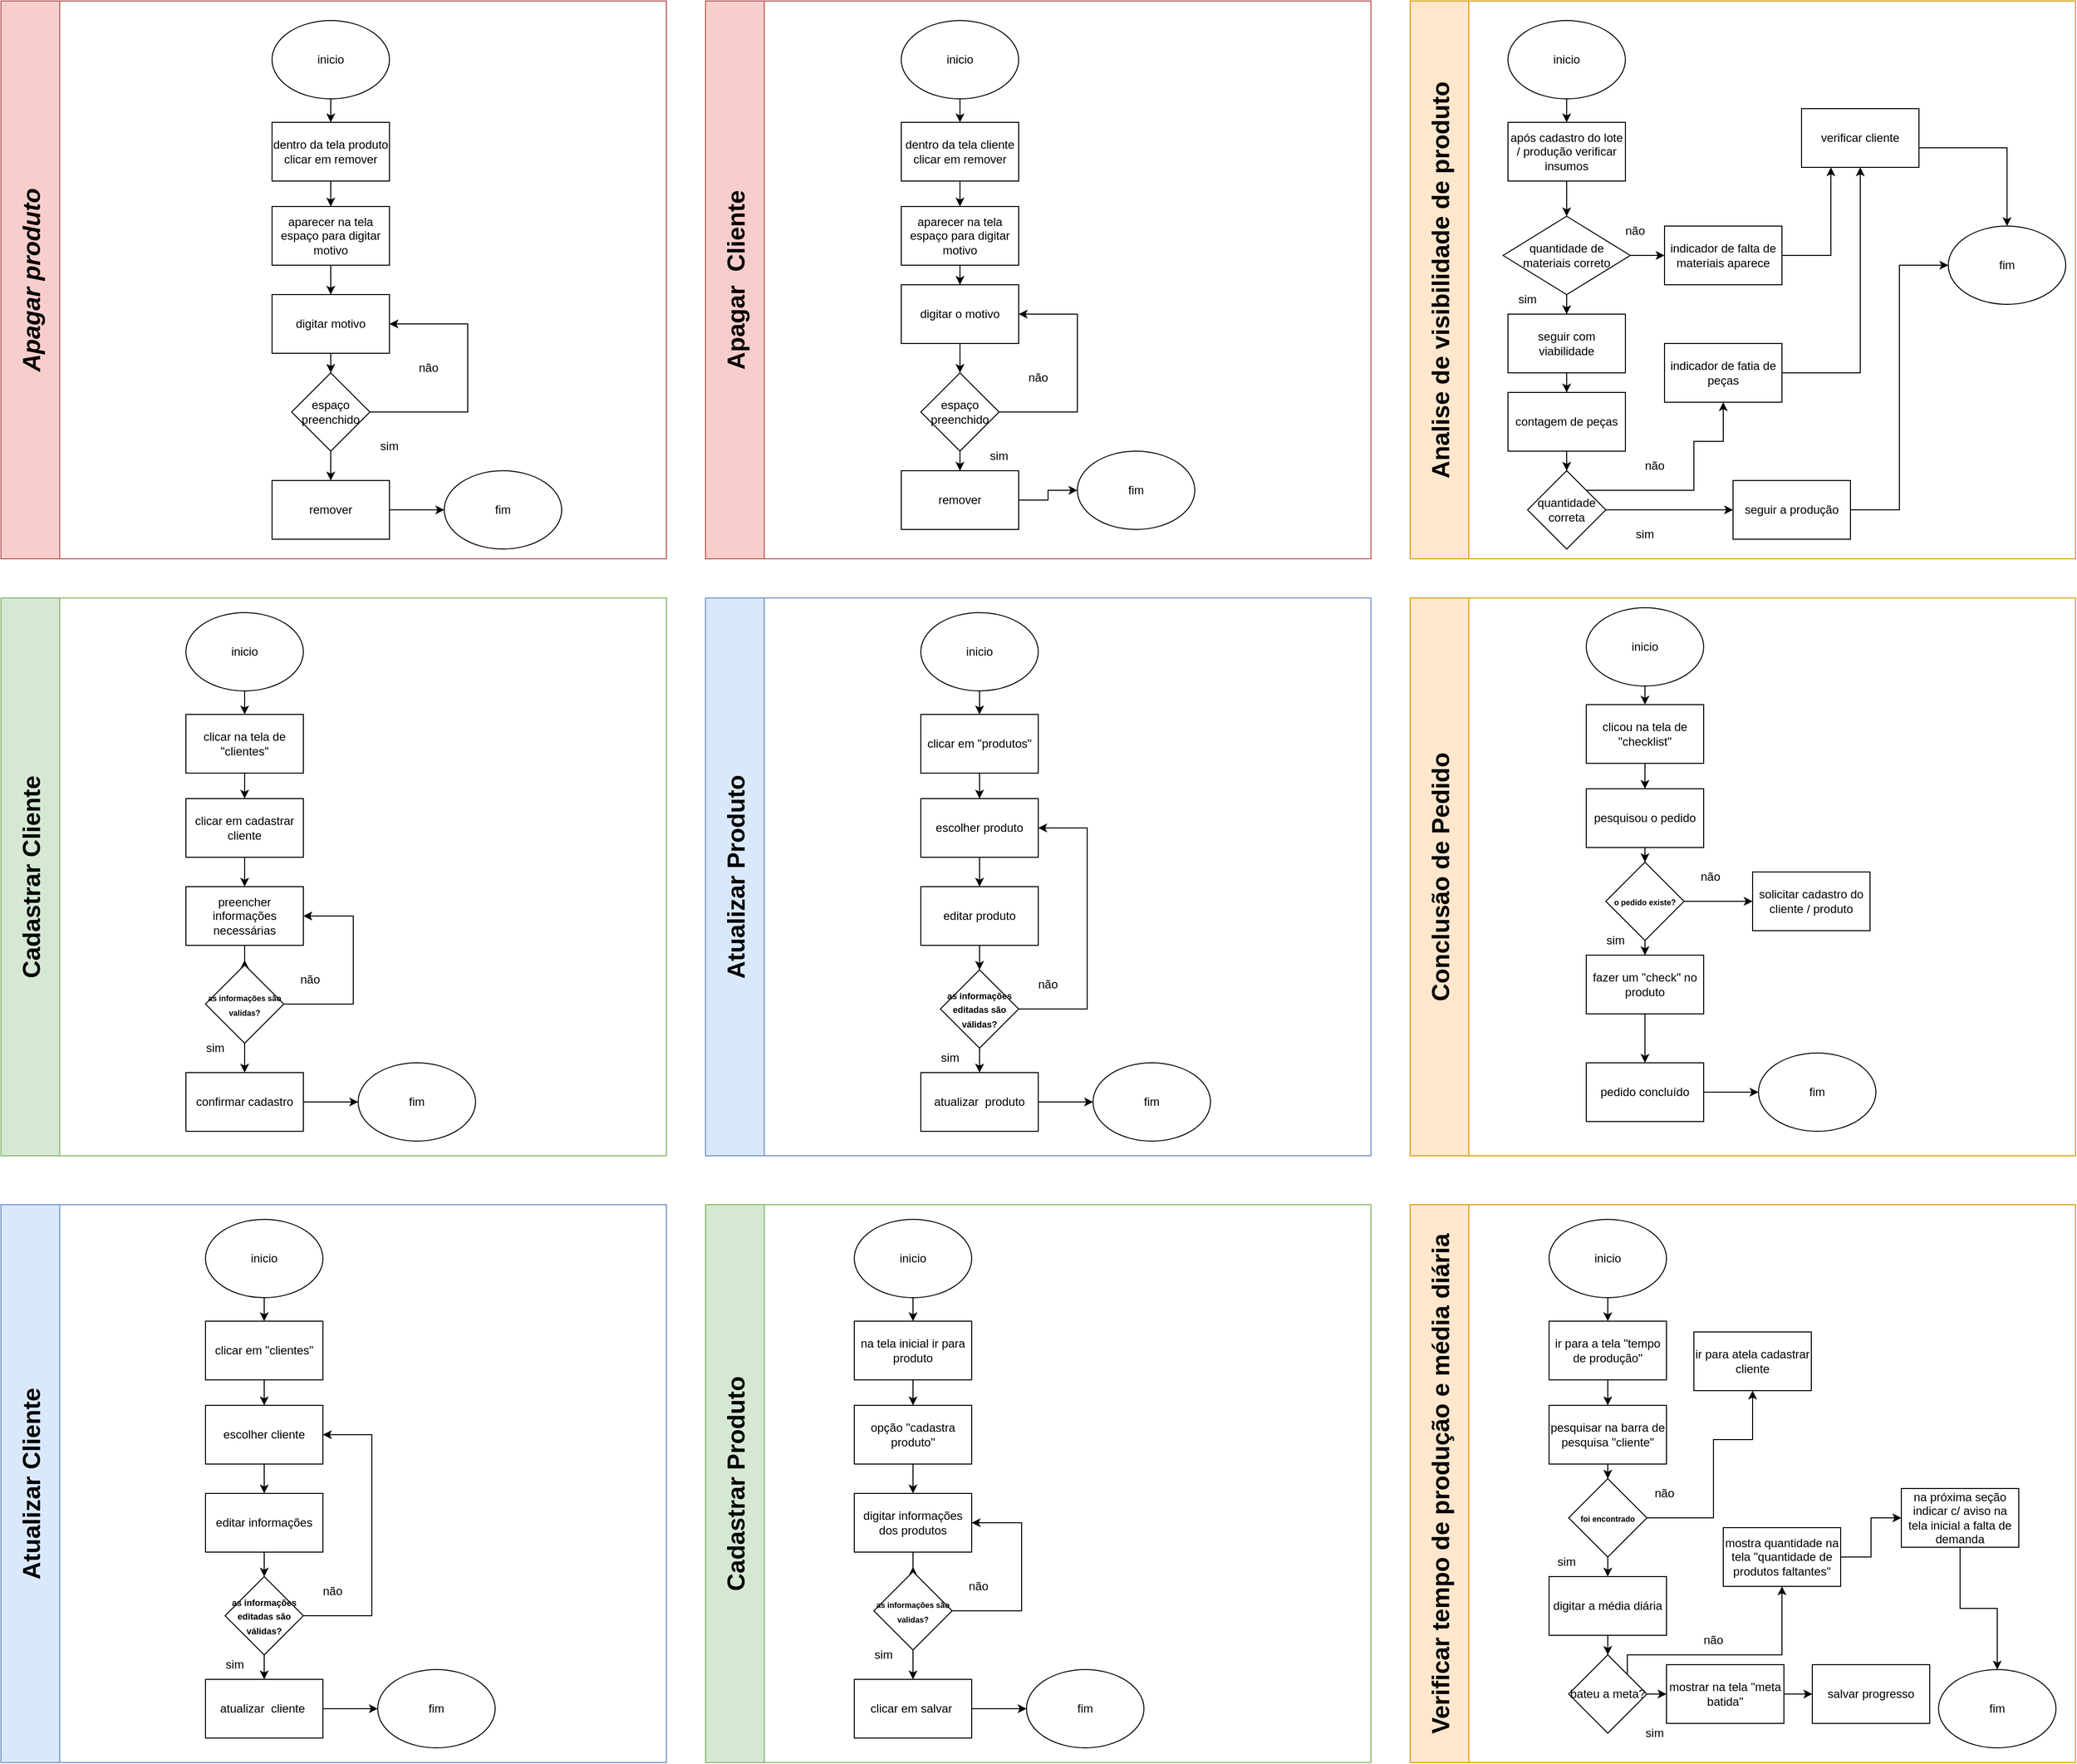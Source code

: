 <mxfile version="24.4.6" type="device">
  <diagram name="Página-1" id="AKXChQljFlu2qR3KcP9l">
    <mxGraphModel dx="4412" dy="1930" grid="1" gridSize="10" guides="1" tooltips="1" connect="1" arrows="1" fold="1" page="1" pageScale="1" pageWidth="827" pageHeight="1169" math="0" shadow="0">
      <root>
        <mxCell id="0" />
        <mxCell id="1" parent="0" />
        <mxCell id="d4iBQFHmA6hFhwpncuJ7-1" value="&lt;font style=&quot;font-size: 25px;&quot;&gt;Apagar&amp;nbsp; Cliente&lt;/font&gt;" style="swimlane;horizontal=0;whiteSpace=wrap;html=1;startSize=60;fillColor=#f8cecc;strokeColor=#b85450;" vertex="1" parent="1">
          <mxGeometry x="-10" y="430" width="680" height="570" as="geometry" />
        </mxCell>
        <mxCell id="d4iBQFHmA6hFhwpncuJ7-34" value="" style="edgeStyle=orthogonalEdgeStyle;rounded=0;orthogonalLoop=1;jettySize=auto;html=1;" edge="1" parent="d4iBQFHmA6hFhwpncuJ7-1" source="d4iBQFHmA6hFhwpncuJ7-32" target="d4iBQFHmA6hFhwpncuJ7-33">
          <mxGeometry relative="1" as="geometry" />
        </mxCell>
        <mxCell id="d4iBQFHmA6hFhwpncuJ7-32" value="inicio" style="ellipse;whiteSpace=wrap;html=1;" vertex="1" parent="d4iBQFHmA6hFhwpncuJ7-1">
          <mxGeometry x="200" y="20" width="120" height="80" as="geometry" />
        </mxCell>
        <mxCell id="d4iBQFHmA6hFhwpncuJ7-36" value="" style="edgeStyle=orthogonalEdgeStyle;rounded=0;orthogonalLoop=1;jettySize=auto;html=1;" edge="1" parent="d4iBQFHmA6hFhwpncuJ7-1" source="d4iBQFHmA6hFhwpncuJ7-33" target="d4iBQFHmA6hFhwpncuJ7-35">
          <mxGeometry relative="1" as="geometry" />
        </mxCell>
        <mxCell id="d4iBQFHmA6hFhwpncuJ7-33" value="dentro da tela cliente clicar em remover" style="whiteSpace=wrap;html=1;" vertex="1" parent="d4iBQFHmA6hFhwpncuJ7-1">
          <mxGeometry x="200" y="124" width="120" height="60" as="geometry" />
        </mxCell>
        <mxCell id="d4iBQFHmA6hFhwpncuJ7-38" value="" style="edgeStyle=orthogonalEdgeStyle;rounded=0;orthogonalLoop=1;jettySize=auto;html=1;" edge="1" parent="d4iBQFHmA6hFhwpncuJ7-1" source="d4iBQFHmA6hFhwpncuJ7-35" target="d4iBQFHmA6hFhwpncuJ7-37">
          <mxGeometry relative="1" as="geometry" />
        </mxCell>
        <mxCell id="d4iBQFHmA6hFhwpncuJ7-35" value="aparecer na tela espaço para digitar motivo" style="whiteSpace=wrap;html=1;" vertex="1" parent="d4iBQFHmA6hFhwpncuJ7-1">
          <mxGeometry x="200" y="210" width="120" height="60" as="geometry" />
        </mxCell>
        <mxCell id="d4iBQFHmA6hFhwpncuJ7-40" value="" style="edgeStyle=orthogonalEdgeStyle;rounded=0;orthogonalLoop=1;jettySize=auto;html=1;" edge="1" parent="d4iBQFHmA6hFhwpncuJ7-1" source="d4iBQFHmA6hFhwpncuJ7-37" target="d4iBQFHmA6hFhwpncuJ7-39">
          <mxGeometry relative="1" as="geometry" />
        </mxCell>
        <mxCell id="d4iBQFHmA6hFhwpncuJ7-37" value="digitar o motivo" style="whiteSpace=wrap;html=1;" vertex="1" parent="d4iBQFHmA6hFhwpncuJ7-1">
          <mxGeometry x="200" y="290" width="120" height="60" as="geometry" />
        </mxCell>
        <mxCell id="d4iBQFHmA6hFhwpncuJ7-41" style="edgeStyle=orthogonalEdgeStyle;rounded=0;orthogonalLoop=1;jettySize=auto;html=1;entryX=1;entryY=0.5;entryDx=0;entryDy=0;exitX=1;exitY=0.5;exitDx=0;exitDy=0;" edge="1" parent="d4iBQFHmA6hFhwpncuJ7-1" source="d4iBQFHmA6hFhwpncuJ7-39" target="d4iBQFHmA6hFhwpncuJ7-37">
          <mxGeometry relative="1" as="geometry">
            <mxPoint x="310" y="410" as="sourcePoint" />
            <Array as="points">
              <mxPoint x="380" y="420" />
              <mxPoint x="380" y="320" />
            </Array>
          </mxGeometry>
        </mxCell>
        <mxCell id="d4iBQFHmA6hFhwpncuJ7-45" value="" style="edgeStyle=orthogonalEdgeStyle;rounded=0;orthogonalLoop=1;jettySize=auto;html=1;" edge="1" parent="d4iBQFHmA6hFhwpncuJ7-1" source="d4iBQFHmA6hFhwpncuJ7-39" target="d4iBQFHmA6hFhwpncuJ7-44">
          <mxGeometry relative="1" as="geometry" />
        </mxCell>
        <mxCell id="d4iBQFHmA6hFhwpncuJ7-39" value="espaço preenchido" style="rhombus;whiteSpace=wrap;html=1;" vertex="1" parent="d4iBQFHmA6hFhwpncuJ7-1">
          <mxGeometry x="220" y="380" width="80" height="80" as="geometry" />
        </mxCell>
        <mxCell id="d4iBQFHmA6hFhwpncuJ7-42" value="não" style="text;html=1;align=center;verticalAlign=middle;whiteSpace=wrap;rounded=0;" vertex="1" parent="d4iBQFHmA6hFhwpncuJ7-1">
          <mxGeometry x="310" y="370" width="60" height="30" as="geometry" />
        </mxCell>
        <mxCell id="d4iBQFHmA6hFhwpncuJ7-43" value="sim" style="text;html=1;align=center;verticalAlign=middle;whiteSpace=wrap;rounded=0;" vertex="1" parent="d4iBQFHmA6hFhwpncuJ7-1">
          <mxGeometry x="270" y="450" width="60" height="30" as="geometry" />
        </mxCell>
        <mxCell id="d4iBQFHmA6hFhwpncuJ7-47" style="edgeStyle=orthogonalEdgeStyle;rounded=0;orthogonalLoop=1;jettySize=auto;html=1;entryX=0;entryY=0.5;entryDx=0;entryDy=0;" edge="1" parent="d4iBQFHmA6hFhwpncuJ7-1" source="d4iBQFHmA6hFhwpncuJ7-44" target="d4iBQFHmA6hFhwpncuJ7-46">
          <mxGeometry relative="1" as="geometry" />
        </mxCell>
        <mxCell id="d4iBQFHmA6hFhwpncuJ7-44" value="remover" style="whiteSpace=wrap;html=1;" vertex="1" parent="d4iBQFHmA6hFhwpncuJ7-1">
          <mxGeometry x="200" y="480" width="120" height="60" as="geometry" />
        </mxCell>
        <mxCell id="d4iBQFHmA6hFhwpncuJ7-46" value="fim" style="ellipse;whiteSpace=wrap;html=1;" vertex="1" parent="d4iBQFHmA6hFhwpncuJ7-1">
          <mxGeometry x="380" y="460" width="120" height="80" as="geometry" />
        </mxCell>
        <mxCell id="d4iBQFHmA6hFhwpncuJ7-2" value="&lt;font style=&quot;font-size: 25px;&quot;&gt;Atualizar Produto&lt;/font&gt;" style="swimlane;horizontal=0;whiteSpace=wrap;html=1;startSize=60;fillColor=#dae8fc;strokeColor=#6c8ebf;" vertex="1" parent="1">
          <mxGeometry x="-10" y="1040" width="680" height="570" as="geometry" />
        </mxCell>
        <mxCell id="d4iBQFHmA6hFhwpncuJ7-97" style="edgeStyle=orthogonalEdgeStyle;rounded=0;orthogonalLoop=1;jettySize=auto;html=1;entryX=0.5;entryY=0;entryDx=0;entryDy=0;" edge="1" parent="d4iBQFHmA6hFhwpncuJ7-2" source="d4iBQFHmA6hFhwpncuJ7-98" target="d4iBQFHmA6hFhwpncuJ7-100">
          <mxGeometry relative="1" as="geometry" />
        </mxCell>
        <mxCell id="d4iBQFHmA6hFhwpncuJ7-98" value="inicio" style="ellipse;whiteSpace=wrap;html=1;" vertex="1" parent="d4iBQFHmA6hFhwpncuJ7-2">
          <mxGeometry x="220" y="15" width="120" height="80" as="geometry" />
        </mxCell>
        <mxCell id="d4iBQFHmA6hFhwpncuJ7-99" style="edgeStyle=orthogonalEdgeStyle;rounded=0;orthogonalLoop=1;jettySize=auto;html=1;entryX=0.5;entryY=0;entryDx=0;entryDy=0;" edge="1" parent="d4iBQFHmA6hFhwpncuJ7-2" source="d4iBQFHmA6hFhwpncuJ7-100" target="d4iBQFHmA6hFhwpncuJ7-102">
          <mxGeometry relative="1" as="geometry" />
        </mxCell>
        <mxCell id="d4iBQFHmA6hFhwpncuJ7-100" value="clicar em &quot;produtos&quot;" style="whiteSpace=wrap;html=1;" vertex="1" parent="d4iBQFHmA6hFhwpncuJ7-2">
          <mxGeometry x="220" y="119" width="120" height="60" as="geometry" />
        </mxCell>
        <mxCell id="d4iBQFHmA6hFhwpncuJ7-101" style="edgeStyle=orthogonalEdgeStyle;rounded=0;orthogonalLoop=1;jettySize=auto;html=1;entryX=0.5;entryY=0;entryDx=0;entryDy=0;" edge="1" parent="d4iBQFHmA6hFhwpncuJ7-2" source="d4iBQFHmA6hFhwpncuJ7-102" target="d4iBQFHmA6hFhwpncuJ7-104">
          <mxGeometry relative="1" as="geometry" />
        </mxCell>
        <mxCell id="d4iBQFHmA6hFhwpncuJ7-102" value="escolher produto" style="whiteSpace=wrap;html=1;" vertex="1" parent="d4iBQFHmA6hFhwpncuJ7-2">
          <mxGeometry x="220" y="205" width="120" height="60" as="geometry" />
        </mxCell>
        <mxCell id="d4iBQFHmA6hFhwpncuJ7-117" value="" style="edgeStyle=orthogonalEdgeStyle;rounded=0;orthogonalLoop=1;jettySize=auto;html=1;" edge="1" parent="d4iBQFHmA6hFhwpncuJ7-2" source="d4iBQFHmA6hFhwpncuJ7-104" target="d4iBQFHmA6hFhwpncuJ7-116">
          <mxGeometry relative="1" as="geometry" />
        </mxCell>
        <mxCell id="d4iBQFHmA6hFhwpncuJ7-104" value="editar produto" style="whiteSpace=wrap;html=1;" vertex="1" parent="d4iBQFHmA6hFhwpncuJ7-2">
          <mxGeometry x="220" y="295" width="120" height="60" as="geometry" />
        </mxCell>
        <mxCell id="d4iBQFHmA6hFhwpncuJ7-108" value="sim" style="text;html=1;align=center;verticalAlign=middle;whiteSpace=wrap;rounded=0;" vertex="1" parent="d4iBQFHmA6hFhwpncuJ7-2">
          <mxGeometry x="220" y="455" width="60" height="30" as="geometry" />
        </mxCell>
        <mxCell id="d4iBQFHmA6hFhwpncuJ7-109" style="edgeStyle=orthogonalEdgeStyle;rounded=0;orthogonalLoop=1;jettySize=auto;html=1;entryX=0;entryY=0.5;entryDx=0;entryDy=0;" edge="1" parent="d4iBQFHmA6hFhwpncuJ7-2" source="d4iBQFHmA6hFhwpncuJ7-110" target="d4iBQFHmA6hFhwpncuJ7-111">
          <mxGeometry relative="1" as="geometry" />
        </mxCell>
        <mxCell id="d4iBQFHmA6hFhwpncuJ7-110" value="atualizar&amp;nbsp; produto" style="whiteSpace=wrap;html=1;" vertex="1" parent="d4iBQFHmA6hFhwpncuJ7-2">
          <mxGeometry x="220" y="485" width="120" height="60" as="geometry" />
        </mxCell>
        <mxCell id="d4iBQFHmA6hFhwpncuJ7-111" value="fim" style="ellipse;whiteSpace=wrap;html=1;" vertex="1" parent="d4iBQFHmA6hFhwpncuJ7-2">
          <mxGeometry x="396" y="475" width="120" height="80" as="geometry" />
        </mxCell>
        <mxCell id="d4iBQFHmA6hFhwpncuJ7-112" value="não" style="text;html=1;align=center;verticalAlign=middle;whiteSpace=wrap;rounded=0;" vertex="1" parent="d4iBQFHmA6hFhwpncuJ7-2">
          <mxGeometry x="320" y="380" width="60" height="30" as="geometry" />
        </mxCell>
        <mxCell id="d4iBQFHmA6hFhwpncuJ7-119" style="edgeStyle=orthogonalEdgeStyle;rounded=0;orthogonalLoop=1;jettySize=auto;html=1;entryX=0.5;entryY=0;entryDx=0;entryDy=0;" edge="1" parent="d4iBQFHmA6hFhwpncuJ7-2" source="d4iBQFHmA6hFhwpncuJ7-116" target="d4iBQFHmA6hFhwpncuJ7-110">
          <mxGeometry relative="1" as="geometry" />
        </mxCell>
        <mxCell id="d4iBQFHmA6hFhwpncuJ7-120" style="edgeStyle=orthogonalEdgeStyle;rounded=0;orthogonalLoop=1;jettySize=auto;html=1;entryX=1;entryY=0.5;entryDx=0;entryDy=0;exitX=1;exitY=0.5;exitDx=0;exitDy=0;" edge="1" parent="d4iBQFHmA6hFhwpncuJ7-2" source="d4iBQFHmA6hFhwpncuJ7-116" target="d4iBQFHmA6hFhwpncuJ7-102">
          <mxGeometry relative="1" as="geometry">
            <mxPoint x="370" y="414.95" as="sourcePoint" />
            <mxPoint x="390" y="229.95" as="targetPoint" />
            <Array as="points">
              <mxPoint x="390" y="420" />
              <mxPoint x="390" y="235" />
            </Array>
          </mxGeometry>
        </mxCell>
        <mxCell id="d4iBQFHmA6hFhwpncuJ7-116" value="&lt;font style=&quot;font-size: 9px;&quot;&gt;&lt;b&gt;as informações editadas são válidas?&lt;/b&gt;&lt;/font&gt;" style="rhombus;whiteSpace=wrap;html=1;" vertex="1" parent="d4iBQFHmA6hFhwpncuJ7-2">
          <mxGeometry x="240" y="380" width="80" height="80" as="geometry" />
        </mxCell>
        <mxCell id="d4iBQFHmA6hFhwpncuJ7-3" value="&lt;font style=&quot;font-size: 25px;&quot;&gt;Conclusão de Pedido&lt;/font&gt;" style="swimlane;horizontal=0;whiteSpace=wrap;html=1;startSize=60;fillColor=#ffe6cc;strokeColor=#d79b00;" vertex="1" parent="1">
          <mxGeometry x="710" y="1040" width="680" height="570" as="geometry" />
        </mxCell>
        <mxCell id="d4iBQFHmA6hFhwpncuJ7-175" style="edgeStyle=orthogonalEdgeStyle;rounded=0;orthogonalLoop=1;jettySize=auto;html=1;entryX=0.5;entryY=0;entryDx=0;entryDy=0;" edge="1" parent="d4iBQFHmA6hFhwpncuJ7-3" target="d4iBQFHmA6hFhwpncuJ7-177">
          <mxGeometry relative="1" as="geometry">
            <mxPoint x="240" y="85" as="sourcePoint" />
          </mxGeometry>
        </mxCell>
        <mxCell id="d4iBQFHmA6hFhwpncuJ7-176" style="edgeStyle=orthogonalEdgeStyle;rounded=0;orthogonalLoop=1;jettySize=auto;html=1;entryX=0.5;entryY=0;entryDx=0;entryDy=0;" edge="1" parent="d4iBQFHmA6hFhwpncuJ7-3" source="d4iBQFHmA6hFhwpncuJ7-177" target="d4iBQFHmA6hFhwpncuJ7-179">
          <mxGeometry relative="1" as="geometry" />
        </mxCell>
        <mxCell id="d4iBQFHmA6hFhwpncuJ7-177" value="clicou na tela de &quot;checklist&quot;" style="whiteSpace=wrap;html=1;" vertex="1" parent="d4iBQFHmA6hFhwpncuJ7-3">
          <mxGeometry x="180" y="109" width="120" height="60" as="geometry" />
        </mxCell>
        <mxCell id="d4iBQFHmA6hFhwpncuJ7-194" style="edgeStyle=orthogonalEdgeStyle;rounded=0;orthogonalLoop=1;jettySize=auto;html=1;entryX=0.5;entryY=0;entryDx=0;entryDy=0;" edge="1" parent="d4iBQFHmA6hFhwpncuJ7-3" source="d4iBQFHmA6hFhwpncuJ7-179" target="d4iBQFHmA6hFhwpncuJ7-184">
          <mxGeometry relative="1" as="geometry" />
        </mxCell>
        <mxCell id="d4iBQFHmA6hFhwpncuJ7-179" value="pesquisou o pedido" style="whiteSpace=wrap;html=1;" vertex="1" parent="d4iBQFHmA6hFhwpncuJ7-3">
          <mxGeometry x="180" y="195" width="120" height="60" as="geometry" />
        </mxCell>
        <mxCell id="d4iBQFHmA6hFhwpncuJ7-182" style="edgeStyle=orthogonalEdgeStyle;rounded=0;orthogonalLoop=1;jettySize=auto;html=1;entryX=0.5;entryY=0;entryDx=0;entryDy=0;" edge="1" parent="d4iBQFHmA6hFhwpncuJ7-3" source="d4iBQFHmA6hFhwpncuJ7-184" target="d4iBQFHmA6hFhwpncuJ7-187">
          <mxGeometry relative="1" as="geometry" />
        </mxCell>
        <mxCell id="d4iBQFHmA6hFhwpncuJ7-192" style="edgeStyle=orthogonalEdgeStyle;rounded=0;orthogonalLoop=1;jettySize=auto;html=1;entryX=0;entryY=0.5;entryDx=0;entryDy=0;" edge="1" parent="d4iBQFHmA6hFhwpncuJ7-3" source="d4iBQFHmA6hFhwpncuJ7-184" target="d4iBQFHmA6hFhwpncuJ7-191">
          <mxGeometry relative="1" as="geometry" />
        </mxCell>
        <mxCell id="d4iBQFHmA6hFhwpncuJ7-184" value="&lt;span style=&quot;font-size: 8px;&quot;&gt;&lt;b&gt;o pedido existe?&lt;/b&gt;&lt;/span&gt;" style="rhombus;whiteSpace=wrap;html=1;" vertex="1" parent="d4iBQFHmA6hFhwpncuJ7-3">
          <mxGeometry x="200" y="270" width="80" height="80" as="geometry" />
        </mxCell>
        <mxCell id="d4iBQFHmA6hFhwpncuJ7-185" value="sim" style="text;html=1;align=center;verticalAlign=middle;whiteSpace=wrap;rounded=0;" vertex="1" parent="d4iBQFHmA6hFhwpncuJ7-3">
          <mxGeometry x="180" y="335" width="60" height="30" as="geometry" />
        </mxCell>
        <mxCell id="d4iBQFHmA6hFhwpncuJ7-196" style="edgeStyle=orthogonalEdgeStyle;rounded=0;orthogonalLoop=1;jettySize=auto;html=1;entryX=0.5;entryY=0;entryDx=0;entryDy=0;" edge="1" parent="d4iBQFHmA6hFhwpncuJ7-3" source="d4iBQFHmA6hFhwpncuJ7-187" target="d4iBQFHmA6hFhwpncuJ7-195">
          <mxGeometry relative="1" as="geometry" />
        </mxCell>
        <mxCell id="d4iBQFHmA6hFhwpncuJ7-187" value="fazer um &quot;check&quot; no produto" style="whiteSpace=wrap;html=1;" vertex="1" parent="d4iBQFHmA6hFhwpncuJ7-3">
          <mxGeometry x="180" y="365" width="120" height="60" as="geometry" />
        </mxCell>
        <mxCell id="d4iBQFHmA6hFhwpncuJ7-188" value="fim" style="ellipse;whiteSpace=wrap;html=1;" vertex="1" parent="d4iBQFHmA6hFhwpncuJ7-3">
          <mxGeometry x="356" y="465" width="120" height="80" as="geometry" />
        </mxCell>
        <mxCell id="d4iBQFHmA6hFhwpncuJ7-189" value="não" style="text;html=1;align=center;verticalAlign=middle;whiteSpace=wrap;rounded=0;" vertex="1" parent="d4iBQFHmA6hFhwpncuJ7-3">
          <mxGeometry x="277" y="270" width="60" height="30" as="geometry" />
        </mxCell>
        <mxCell id="d4iBQFHmA6hFhwpncuJ7-190" value="inicio" style="ellipse;whiteSpace=wrap;html=1;" vertex="1" parent="d4iBQFHmA6hFhwpncuJ7-3">
          <mxGeometry x="180" y="10" width="120" height="80" as="geometry" />
        </mxCell>
        <mxCell id="d4iBQFHmA6hFhwpncuJ7-191" value="solicitar cadastro do cliente / produto" style="rounded=0;whiteSpace=wrap;html=1;" vertex="1" parent="d4iBQFHmA6hFhwpncuJ7-3">
          <mxGeometry x="350" y="280" width="120" height="60" as="geometry" />
        </mxCell>
        <mxCell id="d4iBQFHmA6hFhwpncuJ7-197" style="edgeStyle=orthogonalEdgeStyle;rounded=0;orthogonalLoop=1;jettySize=auto;html=1;entryX=0;entryY=0.5;entryDx=0;entryDy=0;" edge="1" parent="d4iBQFHmA6hFhwpncuJ7-3" source="d4iBQFHmA6hFhwpncuJ7-195" target="d4iBQFHmA6hFhwpncuJ7-188">
          <mxGeometry relative="1" as="geometry" />
        </mxCell>
        <mxCell id="d4iBQFHmA6hFhwpncuJ7-195" value="pedido concluído" style="whiteSpace=wrap;html=1;" vertex="1" parent="d4iBQFHmA6hFhwpncuJ7-3">
          <mxGeometry x="180" y="475" width="120" height="60" as="geometry" />
        </mxCell>
        <mxCell id="d4iBQFHmA6hFhwpncuJ7-4" value="&lt;font style=&quot;font-size: 25px;&quot;&gt;Analise de visibilidade de produto&lt;/font&gt;" style="swimlane;horizontal=0;whiteSpace=wrap;html=1;startSize=60;fillColor=#ffe6cc;strokeColor=#d79b00;" vertex="1" parent="1">
          <mxGeometry x="710" y="430" width="680" height="570" as="geometry" />
        </mxCell>
        <mxCell id="d4iBQFHmA6hFhwpncuJ7-50" value="" style="edgeStyle=orthogonalEdgeStyle;rounded=0;orthogonalLoop=1;jettySize=auto;html=1;" edge="1" parent="d4iBQFHmA6hFhwpncuJ7-4" source="d4iBQFHmA6hFhwpncuJ7-48" target="d4iBQFHmA6hFhwpncuJ7-49">
          <mxGeometry relative="1" as="geometry" />
        </mxCell>
        <mxCell id="d4iBQFHmA6hFhwpncuJ7-48" value="inicio" style="ellipse;whiteSpace=wrap;html=1;" vertex="1" parent="d4iBQFHmA6hFhwpncuJ7-4">
          <mxGeometry x="100" y="20" width="120" height="80" as="geometry" />
        </mxCell>
        <mxCell id="d4iBQFHmA6hFhwpncuJ7-54" value="" style="edgeStyle=orthogonalEdgeStyle;rounded=0;orthogonalLoop=1;jettySize=auto;html=1;" edge="1" parent="d4iBQFHmA6hFhwpncuJ7-4" source="d4iBQFHmA6hFhwpncuJ7-49" target="d4iBQFHmA6hFhwpncuJ7-53">
          <mxGeometry relative="1" as="geometry" />
        </mxCell>
        <mxCell id="d4iBQFHmA6hFhwpncuJ7-49" value="após cadastro do lote / produção verificar insumos" style="whiteSpace=wrap;html=1;" vertex="1" parent="d4iBQFHmA6hFhwpncuJ7-4">
          <mxGeometry x="100" y="124" width="120" height="60" as="geometry" />
        </mxCell>
        <mxCell id="d4iBQFHmA6hFhwpncuJ7-68" value="" style="edgeStyle=orthogonalEdgeStyle;rounded=0;orthogonalLoop=1;jettySize=auto;html=1;" edge="1" parent="d4iBQFHmA6hFhwpncuJ7-4" source="d4iBQFHmA6hFhwpncuJ7-53" target="d4iBQFHmA6hFhwpncuJ7-67">
          <mxGeometry relative="1" as="geometry" />
        </mxCell>
        <mxCell id="d4iBQFHmA6hFhwpncuJ7-53" value="quantidade de materiais correto" style="rhombus;whiteSpace=wrap;html=1;" vertex="1" parent="d4iBQFHmA6hFhwpncuJ7-4">
          <mxGeometry x="95" y="220" width="130" height="80" as="geometry" />
        </mxCell>
        <mxCell id="d4iBQFHmA6hFhwpncuJ7-55" value="não" style="text;html=1;align=center;verticalAlign=middle;whiteSpace=wrap;rounded=0;" vertex="1" parent="d4iBQFHmA6hFhwpncuJ7-4">
          <mxGeometry x="200" y="220" width="60" height="30" as="geometry" />
        </mxCell>
        <mxCell id="d4iBQFHmA6hFhwpncuJ7-56" value="sim" style="text;html=1;align=center;verticalAlign=middle;whiteSpace=wrap;rounded=0;" vertex="1" parent="d4iBQFHmA6hFhwpncuJ7-4">
          <mxGeometry x="90" y="290" width="60" height="30" as="geometry" />
        </mxCell>
        <mxCell id="d4iBQFHmA6hFhwpncuJ7-57" value="fim" style="ellipse;whiteSpace=wrap;html=1;" vertex="1" parent="d4iBQFHmA6hFhwpncuJ7-4">
          <mxGeometry x="550" y="230" width="120" height="80" as="geometry" />
        </mxCell>
        <mxCell id="d4iBQFHmA6hFhwpncuJ7-65" value="" style="edgeStyle=orthogonalEdgeStyle;rounded=0;orthogonalLoop=1;jettySize=auto;html=1;" edge="1" parent="d4iBQFHmA6hFhwpncuJ7-4" source="d4iBQFHmA6hFhwpncuJ7-63" target="d4iBQFHmA6hFhwpncuJ7-64">
          <mxGeometry relative="1" as="geometry">
            <Array as="points">
              <mxPoint x="430" y="260" />
            </Array>
          </mxGeometry>
        </mxCell>
        <mxCell id="d4iBQFHmA6hFhwpncuJ7-63" value="indicador de falta de materiais aparece" style="rounded=0;whiteSpace=wrap;html=1;" vertex="1" parent="d4iBQFHmA6hFhwpncuJ7-4">
          <mxGeometry x="260" y="230" width="120" height="60" as="geometry" />
        </mxCell>
        <mxCell id="d4iBQFHmA6hFhwpncuJ7-62" style="edgeStyle=orthogonalEdgeStyle;rounded=0;orthogonalLoop=1;jettySize=auto;html=1;" edge="1" parent="d4iBQFHmA6hFhwpncuJ7-4" source="d4iBQFHmA6hFhwpncuJ7-53" target="d4iBQFHmA6hFhwpncuJ7-63">
          <mxGeometry relative="1" as="geometry">
            <mxPoint x="290" y="260" as="targetPoint" />
          </mxGeometry>
        </mxCell>
        <mxCell id="d4iBQFHmA6hFhwpncuJ7-66" style="edgeStyle=orthogonalEdgeStyle;rounded=0;orthogonalLoop=1;jettySize=auto;html=1;entryX=0.5;entryY=0;entryDx=0;entryDy=0;" edge="1" parent="d4iBQFHmA6hFhwpncuJ7-4" source="d4iBQFHmA6hFhwpncuJ7-64" target="d4iBQFHmA6hFhwpncuJ7-57">
          <mxGeometry relative="1" as="geometry">
            <Array as="points">
              <mxPoint x="610" y="150" />
            </Array>
          </mxGeometry>
        </mxCell>
        <mxCell id="d4iBQFHmA6hFhwpncuJ7-64" value="verificar cliente" style="whiteSpace=wrap;html=1;rounded=0;" vertex="1" parent="d4iBQFHmA6hFhwpncuJ7-4">
          <mxGeometry x="400" y="110" width="120" height="60" as="geometry" />
        </mxCell>
        <mxCell id="d4iBQFHmA6hFhwpncuJ7-70" value="" style="edgeStyle=orthogonalEdgeStyle;rounded=0;orthogonalLoop=1;jettySize=auto;html=1;" edge="1" parent="d4iBQFHmA6hFhwpncuJ7-4" source="d4iBQFHmA6hFhwpncuJ7-67" target="d4iBQFHmA6hFhwpncuJ7-69">
          <mxGeometry relative="1" as="geometry" />
        </mxCell>
        <mxCell id="d4iBQFHmA6hFhwpncuJ7-67" value="seguir com viabilidade" style="whiteSpace=wrap;html=1;" vertex="1" parent="d4iBQFHmA6hFhwpncuJ7-4">
          <mxGeometry x="100" y="320" width="120" height="60" as="geometry" />
        </mxCell>
        <mxCell id="d4iBQFHmA6hFhwpncuJ7-72" value="" style="edgeStyle=orthogonalEdgeStyle;rounded=0;orthogonalLoop=1;jettySize=auto;html=1;" edge="1" parent="d4iBQFHmA6hFhwpncuJ7-4" source="d4iBQFHmA6hFhwpncuJ7-69" target="d4iBQFHmA6hFhwpncuJ7-71">
          <mxGeometry relative="1" as="geometry" />
        </mxCell>
        <mxCell id="d4iBQFHmA6hFhwpncuJ7-69" value="contagem de peças" style="whiteSpace=wrap;html=1;" vertex="1" parent="d4iBQFHmA6hFhwpncuJ7-4">
          <mxGeometry x="100" y="400" width="120" height="60" as="geometry" />
        </mxCell>
        <mxCell id="d4iBQFHmA6hFhwpncuJ7-74" value="" style="edgeStyle=orthogonalEdgeStyle;rounded=0;orthogonalLoop=1;jettySize=auto;html=1;" edge="1" parent="d4iBQFHmA6hFhwpncuJ7-4" source="d4iBQFHmA6hFhwpncuJ7-71" target="d4iBQFHmA6hFhwpncuJ7-73">
          <mxGeometry relative="1" as="geometry" />
        </mxCell>
        <mxCell id="d4iBQFHmA6hFhwpncuJ7-76" style="edgeStyle=orthogonalEdgeStyle;rounded=0;orthogonalLoop=1;jettySize=auto;html=1;exitX=1;exitY=0;exitDx=0;exitDy=0;entryX=0.5;entryY=1;entryDx=0;entryDy=0;" edge="1" parent="d4iBQFHmA6hFhwpncuJ7-4" source="d4iBQFHmA6hFhwpncuJ7-71" target="d4iBQFHmA6hFhwpncuJ7-79">
          <mxGeometry relative="1" as="geometry">
            <mxPoint x="280" y="420" as="targetPoint" />
            <Array as="points">
              <mxPoint x="290" y="500" />
              <mxPoint x="290" y="450" />
              <mxPoint x="320" y="450" />
            </Array>
          </mxGeometry>
        </mxCell>
        <mxCell id="d4iBQFHmA6hFhwpncuJ7-71" value="quantidade correta" style="rhombus;whiteSpace=wrap;html=1;" vertex="1" parent="d4iBQFHmA6hFhwpncuJ7-4">
          <mxGeometry x="120" y="480" width="80" height="80" as="geometry" />
        </mxCell>
        <mxCell id="d4iBQFHmA6hFhwpncuJ7-75" style="edgeStyle=orthogonalEdgeStyle;rounded=0;orthogonalLoop=1;jettySize=auto;html=1;entryX=0;entryY=0.5;entryDx=0;entryDy=0;" edge="1" parent="d4iBQFHmA6hFhwpncuJ7-4" source="d4iBQFHmA6hFhwpncuJ7-73" target="d4iBQFHmA6hFhwpncuJ7-57">
          <mxGeometry relative="1" as="geometry" />
        </mxCell>
        <mxCell id="d4iBQFHmA6hFhwpncuJ7-73" value="seguir a produção" style="whiteSpace=wrap;html=1;" vertex="1" parent="d4iBQFHmA6hFhwpncuJ7-4">
          <mxGeometry x="330" y="490" width="120" height="60" as="geometry" />
        </mxCell>
        <mxCell id="d4iBQFHmA6hFhwpncuJ7-77" value="não" style="text;html=1;align=center;verticalAlign=middle;whiteSpace=wrap;rounded=0;" vertex="1" parent="d4iBQFHmA6hFhwpncuJ7-4">
          <mxGeometry x="220" y="460" width="60" height="30" as="geometry" />
        </mxCell>
        <mxCell id="d4iBQFHmA6hFhwpncuJ7-78" value="sim" style="text;html=1;align=center;verticalAlign=middle;whiteSpace=wrap;rounded=0;" vertex="1" parent="d4iBQFHmA6hFhwpncuJ7-4">
          <mxGeometry x="210" y="530" width="60" height="30" as="geometry" />
        </mxCell>
        <mxCell id="d4iBQFHmA6hFhwpncuJ7-80" style="edgeStyle=orthogonalEdgeStyle;rounded=0;orthogonalLoop=1;jettySize=auto;html=1;entryX=0.5;entryY=1;entryDx=0;entryDy=0;" edge="1" parent="d4iBQFHmA6hFhwpncuJ7-4" source="d4iBQFHmA6hFhwpncuJ7-79" target="d4iBQFHmA6hFhwpncuJ7-64">
          <mxGeometry relative="1" as="geometry" />
        </mxCell>
        <mxCell id="d4iBQFHmA6hFhwpncuJ7-79" value="indicador de fatia de peças" style="rounded=0;whiteSpace=wrap;html=1;" vertex="1" parent="d4iBQFHmA6hFhwpncuJ7-4">
          <mxGeometry x="260" y="350" width="120" height="60" as="geometry" />
        </mxCell>
        <mxCell id="d4iBQFHmA6hFhwpncuJ7-5" value="&lt;font style=&quot;font-size: 25px;&quot;&gt;Cadastrar Produto&lt;/font&gt;" style="swimlane;horizontal=0;whiteSpace=wrap;html=1;startSize=60;fillColor=#d5e8d4;strokeColor=#82b366;" vertex="1" parent="1">
          <mxGeometry x="-10" y="1660" width="680" height="570" as="geometry" />
        </mxCell>
        <mxCell id="d4iBQFHmA6hFhwpncuJ7-142" style="edgeStyle=orthogonalEdgeStyle;rounded=0;orthogonalLoop=1;jettySize=auto;html=1;entryX=0.5;entryY=0;entryDx=0;entryDy=0;" edge="1" parent="d4iBQFHmA6hFhwpncuJ7-5" source="d4iBQFHmA6hFhwpncuJ7-143" target="d4iBQFHmA6hFhwpncuJ7-145">
          <mxGeometry relative="1" as="geometry" />
        </mxCell>
        <mxCell id="d4iBQFHmA6hFhwpncuJ7-143" value="inicio" style="ellipse;whiteSpace=wrap;html=1;" vertex="1" parent="d4iBQFHmA6hFhwpncuJ7-5">
          <mxGeometry x="152" y="15" width="120" height="80" as="geometry" />
        </mxCell>
        <mxCell id="d4iBQFHmA6hFhwpncuJ7-144" style="edgeStyle=orthogonalEdgeStyle;rounded=0;orthogonalLoop=1;jettySize=auto;html=1;entryX=0.5;entryY=0;entryDx=0;entryDy=0;" edge="1" parent="d4iBQFHmA6hFhwpncuJ7-5" source="d4iBQFHmA6hFhwpncuJ7-145" target="d4iBQFHmA6hFhwpncuJ7-147">
          <mxGeometry relative="1" as="geometry" />
        </mxCell>
        <mxCell id="d4iBQFHmA6hFhwpncuJ7-145" value="na tela inicial ir para produto" style="whiteSpace=wrap;html=1;" vertex="1" parent="d4iBQFHmA6hFhwpncuJ7-5">
          <mxGeometry x="152" y="119" width="120" height="60" as="geometry" />
        </mxCell>
        <mxCell id="d4iBQFHmA6hFhwpncuJ7-146" style="edgeStyle=orthogonalEdgeStyle;rounded=0;orthogonalLoop=1;jettySize=auto;html=1;entryX=0.5;entryY=0;entryDx=0;entryDy=0;" edge="1" parent="d4iBQFHmA6hFhwpncuJ7-5" source="d4iBQFHmA6hFhwpncuJ7-147" target="d4iBQFHmA6hFhwpncuJ7-149">
          <mxGeometry relative="1" as="geometry" />
        </mxCell>
        <mxCell id="d4iBQFHmA6hFhwpncuJ7-147" value="opção &quot;cadastra produto&quot;" style="whiteSpace=wrap;html=1;" vertex="1" parent="d4iBQFHmA6hFhwpncuJ7-5">
          <mxGeometry x="152" y="205" width="120" height="60" as="geometry" />
        </mxCell>
        <mxCell id="d4iBQFHmA6hFhwpncuJ7-148" style="edgeStyle=orthogonalEdgeStyle;rounded=0;orthogonalLoop=1;jettySize=auto;html=1;" edge="1" parent="d4iBQFHmA6hFhwpncuJ7-5" source="d4iBQFHmA6hFhwpncuJ7-149">
          <mxGeometry relative="1" as="geometry">
            <mxPoint x="212" y="370" as="targetPoint" />
          </mxGeometry>
        </mxCell>
        <mxCell id="d4iBQFHmA6hFhwpncuJ7-149" value="digitar informações dos produtos" style="whiteSpace=wrap;html=1;" vertex="1" parent="d4iBQFHmA6hFhwpncuJ7-5">
          <mxGeometry x="152" y="295" width="120" height="60" as="geometry" />
        </mxCell>
        <mxCell id="d4iBQFHmA6hFhwpncuJ7-150" style="edgeStyle=orthogonalEdgeStyle;rounded=0;orthogonalLoop=1;jettySize=auto;html=1;entryX=0.5;entryY=0;entryDx=0;entryDy=0;" edge="1" parent="d4iBQFHmA6hFhwpncuJ7-5" source="d4iBQFHmA6hFhwpncuJ7-152" target="d4iBQFHmA6hFhwpncuJ7-155">
          <mxGeometry relative="1" as="geometry" />
        </mxCell>
        <mxCell id="d4iBQFHmA6hFhwpncuJ7-151" style="edgeStyle=orthogonalEdgeStyle;rounded=0;orthogonalLoop=1;jettySize=auto;html=1;entryX=1;entryY=0.5;entryDx=0;entryDy=0;exitX=1;exitY=0.5;exitDx=0;exitDy=0;" edge="1" parent="d4iBQFHmA6hFhwpncuJ7-5" source="d4iBQFHmA6hFhwpncuJ7-152" target="d4iBQFHmA6hFhwpncuJ7-149">
          <mxGeometry relative="1" as="geometry">
            <Array as="points">
              <mxPoint x="323" y="415" />
              <mxPoint x="323" y="325" />
            </Array>
          </mxGeometry>
        </mxCell>
        <mxCell id="d4iBQFHmA6hFhwpncuJ7-152" value="&lt;font style=&quot;font-size: 8px;&quot;&gt;&lt;b&gt;as informações são validas?&lt;/b&gt;&lt;/font&gt;" style="rhombus;whiteSpace=wrap;html=1;" vertex="1" parent="d4iBQFHmA6hFhwpncuJ7-5">
          <mxGeometry x="172" y="375" width="80" height="80" as="geometry" />
        </mxCell>
        <mxCell id="d4iBQFHmA6hFhwpncuJ7-153" value="sim" style="text;html=1;align=center;verticalAlign=middle;whiteSpace=wrap;rounded=0;" vertex="1" parent="d4iBQFHmA6hFhwpncuJ7-5">
          <mxGeometry x="152" y="445" width="60" height="30" as="geometry" />
        </mxCell>
        <mxCell id="d4iBQFHmA6hFhwpncuJ7-154" style="edgeStyle=orthogonalEdgeStyle;rounded=0;orthogonalLoop=1;jettySize=auto;html=1;entryX=0;entryY=0.5;entryDx=0;entryDy=0;" edge="1" parent="d4iBQFHmA6hFhwpncuJ7-5" source="d4iBQFHmA6hFhwpncuJ7-155" target="d4iBQFHmA6hFhwpncuJ7-156">
          <mxGeometry relative="1" as="geometry" />
        </mxCell>
        <mxCell id="d4iBQFHmA6hFhwpncuJ7-155" value="clicar em salvar&amp;nbsp;" style="whiteSpace=wrap;html=1;" vertex="1" parent="d4iBQFHmA6hFhwpncuJ7-5">
          <mxGeometry x="152" y="485" width="120" height="60" as="geometry" />
        </mxCell>
        <mxCell id="d4iBQFHmA6hFhwpncuJ7-156" value="fim" style="ellipse;whiteSpace=wrap;html=1;" vertex="1" parent="d4iBQFHmA6hFhwpncuJ7-5">
          <mxGeometry x="328" y="475" width="120" height="80" as="geometry" />
        </mxCell>
        <mxCell id="d4iBQFHmA6hFhwpncuJ7-157" value="não" style="text;html=1;align=center;verticalAlign=middle;whiteSpace=wrap;rounded=0;" vertex="1" parent="d4iBQFHmA6hFhwpncuJ7-5">
          <mxGeometry x="249" y="375" width="60" height="30" as="geometry" />
        </mxCell>
        <mxCell id="d4iBQFHmA6hFhwpncuJ7-6" value="&lt;font style=&quot;font-size: 25px;&quot;&gt;Verificar tempo de produção e média diária&lt;/font&gt;" style="swimlane;horizontal=0;whiteSpace=wrap;html=1;startSize=60;fillColor=#ffe6cc;strokeColor=#d79b00;" vertex="1" parent="1">
          <mxGeometry x="710" y="1660" width="680" height="570" as="geometry" />
        </mxCell>
        <mxCell id="d4iBQFHmA6hFhwpncuJ7-158" style="edgeStyle=orthogonalEdgeStyle;rounded=0;orthogonalLoop=1;jettySize=auto;html=1;entryX=0.5;entryY=0;entryDx=0;entryDy=0;" edge="1" parent="d4iBQFHmA6hFhwpncuJ7-6" source="d4iBQFHmA6hFhwpncuJ7-159" target="d4iBQFHmA6hFhwpncuJ7-161">
          <mxGeometry relative="1" as="geometry" />
        </mxCell>
        <mxCell id="d4iBQFHmA6hFhwpncuJ7-159" value="inicio" style="ellipse;whiteSpace=wrap;html=1;" vertex="1" parent="d4iBQFHmA6hFhwpncuJ7-6">
          <mxGeometry x="142" y="15" width="120" height="80" as="geometry" />
        </mxCell>
        <mxCell id="d4iBQFHmA6hFhwpncuJ7-160" style="edgeStyle=orthogonalEdgeStyle;rounded=0;orthogonalLoop=1;jettySize=auto;html=1;entryX=0.5;entryY=0;entryDx=0;entryDy=0;" edge="1" parent="d4iBQFHmA6hFhwpncuJ7-6" source="d4iBQFHmA6hFhwpncuJ7-161" target="d4iBQFHmA6hFhwpncuJ7-163">
          <mxGeometry relative="1" as="geometry" />
        </mxCell>
        <mxCell id="d4iBQFHmA6hFhwpncuJ7-161" value="ir para a tela &quot;tempo de produção&quot;" style="whiteSpace=wrap;html=1;" vertex="1" parent="d4iBQFHmA6hFhwpncuJ7-6">
          <mxGeometry x="142" y="119" width="120" height="60" as="geometry" />
        </mxCell>
        <mxCell id="d4iBQFHmA6hFhwpncuJ7-236" style="edgeStyle=orthogonalEdgeStyle;rounded=0;orthogonalLoop=1;jettySize=auto;html=1;entryX=0.5;entryY=0;entryDx=0;entryDy=0;" edge="1" parent="d4iBQFHmA6hFhwpncuJ7-6" source="d4iBQFHmA6hFhwpncuJ7-163" target="d4iBQFHmA6hFhwpncuJ7-168">
          <mxGeometry relative="1" as="geometry" />
        </mxCell>
        <mxCell id="d4iBQFHmA6hFhwpncuJ7-163" value="pesquisar na barra de pesquisa &quot;cliente&quot;" style="whiteSpace=wrap;html=1;" vertex="1" parent="d4iBQFHmA6hFhwpncuJ7-6">
          <mxGeometry x="142" y="205" width="120" height="60" as="geometry" />
        </mxCell>
        <mxCell id="d4iBQFHmA6hFhwpncuJ7-235" style="edgeStyle=orthogonalEdgeStyle;rounded=0;orthogonalLoop=1;jettySize=auto;html=1;entryX=0.5;entryY=0;entryDx=0;entryDy=0;" edge="1" parent="d4iBQFHmA6hFhwpncuJ7-6" source="d4iBQFHmA6hFhwpncuJ7-168" target="d4iBQFHmA6hFhwpncuJ7-231">
          <mxGeometry relative="1" as="geometry" />
        </mxCell>
        <mxCell id="d4iBQFHmA6hFhwpncuJ7-251" style="edgeStyle=orthogonalEdgeStyle;rounded=0;orthogonalLoop=1;jettySize=auto;html=1;entryX=0.5;entryY=1;entryDx=0;entryDy=0;" edge="1" parent="d4iBQFHmA6hFhwpncuJ7-6" source="d4iBQFHmA6hFhwpncuJ7-168" target="d4iBQFHmA6hFhwpncuJ7-250">
          <mxGeometry relative="1" as="geometry">
            <Array as="points">
              <mxPoint x="310" y="320" />
              <mxPoint x="310" y="240" />
              <mxPoint x="350" y="240" />
            </Array>
          </mxGeometry>
        </mxCell>
        <mxCell id="d4iBQFHmA6hFhwpncuJ7-168" value="&lt;font style=&quot;font-size: 8px;&quot;&gt;&lt;b&gt;foi encontrado&lt;/b&gt;&lt;/font&gt;" style="rhombus;whiteSpace=wrap;html=1;" vertex="1" parent="d4iBQFHmA6hFhwpncuJ7-6">
          <mxGeometry x="162" y="280" width="80" height="80" as="geometry" />
        </mxCell>
        <mxCell id="d4iBQFHmA6hFhwpncuJ7-169" value="sim" style="text;html=1;align=center;verticalAlign=middle;whiteSpace=wrap;rounded=0;" vertex="1" parent="d4iBQFHmA6hFhwpncuJ7-6">
          <mxGeometry x="130" y="350" width="60" height="30" as="geometry" />
        </mxCell>
        <mxCell id="d4iBQFHmA6hFhwpncuJ7-172" value="não" style="text;html=1;align=center;verticalAlign=middle;whiteSpace=wrap;rounded=0;" vertex="1" parent="d4iBQFHmA6hFhwpncuJ7-6">
          <mxGeometry x="230" y="280" width="60" height="30" as="geometry" />
        </mxCell>
        <mxCell id="d4iBQFHmA6hFhwpncuJ7-174" value="fim" style="ellipse;whiteSpace=wrap;html=1;" vertex="1" parent="d4iBQFHmA6hFhwpncuJ7-6">
          <mxGeometry x="540" y="475" width="120" height="80" as="geometry" />
        </mxCell>
        <mxCell id="d4iBQFHmA6hFhwpncuJ7-233" value="" style="edgeStyle=orthogonalEdgeStyle;rounded=0;orthogonalLoop=1;jettySize=auto;html=1;" edge="1" parent="d4iBQFHmA6hFhwpncuJ7-6" source="d4iBQFHmA6hFhwpncuJ7-231" target="d4iBQFHmA6hFhwpncuJ7-232">
          <mxGeometry relative="1" as="geometry" />
        </mxCell>
        <mxCell id="d4iBQFHmA6hFhwpncuJ7-231" value="digitar a média diária" style="rounded=0;whiteSpace=wrap;html=1;" vertex="1" parent="d4iBQFHmA6hFhwpncuJ7-6">
          <mxGeometry x="142" y="380" width="120" height="60" as="geometry" />
        </mxCell>
        <mxCell id="d4iBQFHmA6hFhwpncuJ7-245" style="edgeStyle=orthogonalEdgeStyle;rounded=0;orthogonalLoop=1;jettySize=auto;html=1;entryX=0;entryY=0.5;entryDx=0;entryDy=0;" edge="1" parent="d4iBQFHmA6hFhwpncuJ7-6" source="d4iBQFHmA6hFhwpncuJ7-232" target="d4iBQFHmA6hFhwpncuJ7-242">
          <mxGeometry relative="1" as="geometry" />
        </mxCell>
        <mxCell id="d4iBQFHmA6hFhwpncuJ7-252" style="edgeStyle=orthogonalEdgeStyle;rounded=0;orthogonalLoop=1;jettySize=auto;html=1;exitX=1;exitY=0;exitDx=0;exitDy=0;entryX=0.5;entryY=1;entryDx=0;entryDy=0;" edge="1" parent="d4iBQFHmA6hFhwpncuJ7-6" source="d4iBQFHmA6hFhwpncuJ7-232" target="d4iBQFHmA6hFhwpncuJ7-237">
          <mxGeometry relative="1" as="geometry">
            <Array as="points">
              <mxPoint x="222" y="460" />
              <mxPoint x="380" y="460" />
            </Array>
          </mxGeometry>
        </mxCell>
        <mxCell id="d4iBQFHmA6hFhwpncuJ7-232" value="bateu a meta?" style="rhombus;whiteSpace=wrap;html=1;rounded=0;" vertex="1" parent="d4iBQFHmA6hFhwpncuJ7-6">
          <mxGeometry x="162" y="460" width="80" height="80" as="geometry" />
        </mxCell>
        <mxCell id="d4iBQFHmA6hFhwpncuJ7-240" value="" style="edgeStyle=orthogonalEdgeStyle;rounded=0;orthogonalLoop=1;jettySize=auto;html=1;" edge="1" parent="d4iBQFHmA6hFhwpncuJ7-6" source="d4iBQFHmA6hFhwpncuJ7-237" target="d4iBQFHmA6hFhwpncuJ7-239">
          <mxGeometry relative="1" as="geometry" />
        </mxCell>
        <mxCell id="d4iBQFHmA6hFhwpncuJ7-237" value="mostra quantidade na tela &quot;quantidade de produtos faltantes&quot;" style="whiteSpace=wrap;html=1;" vertex="1" parent="d4iBQFHmA6hFhwpncuJ7-6">
          <mxGeometry x="320" y="330" width="120" height="60" as="geometry" />
        </mxCell>
        <mxCell id="d4iBQFHmA6hFhwpncuJ7-241" style="edgeStyle=orthogonalEdgeStyle;rounded=0;orthogonalLoop=1;jettySize=auto;html=1;entryX=0.5;entryY=0;entryDx=0;entryDy=0;" edge="1" parent="d4iBQFHmA6hFhwpncuJ7-6" source="d4iBQFHmA6hFhwpncuJ7-239" target="d4iBQFHmA6hFhwpncuJ7-174">
          <mxGeometry relative="1" as="geometry" />
        </mxCell>
        <mxCell id="d4iBQFHmA6hFhwpncuJ7-239" value="na próxima seção indicar c/ aviso na tela inicial a falta de demanda" style="whiteSpace=wrap;html=1;" vertex="1" parent="d4iBQFHmA6hFhwpncuJ7-6">
          <mxGeometry x="502" y="290" width="120" height="60" as="geometry" />
        </mxCell>
        <mxCell id="d4iBQFHmA6hFhwpncuJ7-244" value="" style="edgeStyle=orthogonalEdgeStyle;rounded=0;orthogonalLoop=1;jettySize=auto;html=1;" edge="1" parent="d4iBQFHmA6hFhwpncuJ7-6" source="d4iBQFHmA6hFhwpncuJ7-242" target="d4iBQFHmA6hFhwpncuJ7-243">
          <mxGeometry relative="1" as="geometry" />
        </mxCell>
        <mxCell id="d4iBQFHmA6hFhwpncuJ7-242" value="mostrar na tela &quot;meta batida&quot;" style="rounded=0;whiteSpace=wrap;html=1;" vertex="1" parent="d4iBQFHmA6hFhwpncuJ7-6">
          <mxGeometry x="262" y="470" width="120" height="60" as="geometry" />
        </mxCell>
        <mxCell id="d4iBQFHmA6hFhwpncuJ7-243" value="salvar progresso" style="whiteSpace=wrap;html=1;rounded=0;" vertex="1" parent="d4iBQFHmA6hFhwpncuJ7-6">
          <mxGeometry x="411" y="470" width="120" height="60" as="geometry" />
        </mxCell>
        <mxCell id="d4iBQFHmA6hFhwpncuJ7-250" value="ir para atela cadastrar cliente" style="rounded=0;whiteSpace=wrap;html=1;" vertex="1" parent="d4iBQFHmA6hFhwpncuJ7-6">
          <mxGeometry x="290" y="130" width="120" height="60" as="geometry" />
        </mxCell>
        <mxCell id="d4iBQFHmA6hFhwpncuJ7-253" value="sim" style="text;html=1;align=center;verticalAlign=middle;whiteSpace=wrap;rounded=0;" vertex="1" parent="d4iBQFHmA6hFhwpncuJ7-6">
          <mxGeometry x="220" y="525" width="60" height="30" as="geometry" />
        </mxCell>
        <mxCell id="d4iBQFHmA6hFhwpncuJ7-254" value="não" style="text;html=1;align=center;verticalAlign=middle;whiteSpace=wrap;rounded=0;" vertex="1" parent="d4iBQFHmA6hFhwpncuJ7-6">
          <mxGeometry x="280" y="430" width="60" height="30" as="geometry" />
        </mxCell>
        <mxCell id="d4iBQFHmA6hFhwpncuJ7-7" value="&lt;i&gt;&lt;font style=&quot;font-size: 25px;&quot;&gt;Apagar produto&lt;/font&gt;&lt;/i&gt;" style="swimlane;horizontal=0;whiteSpace=wrap;html=1;startSize=60;fillColor=#f8cecc;strokeColor=#b85450;" vertex="1" parent="1">
          <mxGeometry x="-730" y="430" width="680" height="570" as="geometry" />
        </mxCell>
        <mxCell id="d4iBQFHmA6hFhwpncuJ7-13" value="" style="edgeStyle=orthogonalEdgeStyle;rounded=0;orthogonalLoop=1;jettySize=auto;html=1;" edge="1" parent="d4iBQFHmA6hFhwpncuJ7-7" source="d4iBQFHmA6hFhwpncuJ7-11" target="d4iBQFHmA6hFhwpncuJ7-12">
          <mxGeometry relative="1" as="geometry" />
        </mxCell>
        <mxCell id="d4iBQFHmA6hFhwpncuJ7-11" value="inicio" style="ellipse;whiteSpace=wrap;html=1;" vertex="1" parent="d4iBQFHmA6hFhwpncuJ7-7">
          <mxGeometry x="277" y="20" width="120" height="80" as="geometry" />
        </mxCell>
        <mxCell id="d4iBQFHmA6hFhwpncuJ7-15" value="" style="edgeStyle=orthogonalEdgeStyle;rounded=0;orthogonalLoop=1;jettySize=auto;html=1;" edge="1" parent="d4iBQFHmA6hFhwpncuJ7-7" source="d4iBQFHmA6hFhwpncuJ7-12" target="d4iBQFHmA6hFhwpncuJ7-14">
          <mxGeometry relative="1" as="geometry" />
        </mxCell>
        <mxCell id="d4iBQFHmA6hFhwpncuJ7-12" value="dentro da tela produto clicar em remover" style="whiteSpace=wrap;html=1;" vertex="1" parent="d4iBQFHmA6hFhwpncuJ7-7">
          <mxGeometry x="277" y="124" width="120" height="60" as="geometry" />
        </mxCell>
        <mxCell id="d4iBQFHmA6hFhwpncuJ7-17" value="" style="edgeStyle=orthogonalEdgeStyle;rounded=0;orthogonalLoop=1;jettySize=auto;html=1;" edge="1" parent="d4iBQFHmA6hFhwpncuJ7-7" source="d4iBQFHmA6hFhwpncuJ7-14" target="d4iBQFHmA6hFhwpncuJ7-16">
          <mxGeometry relative="1" as="geometry" />
        </mxCell>
        <mxCell id="d4iBQFHmA6hFhwpncuJ7-14" value="aparecer na tela espaço para digitar motivo" style="whiteSpace=wrap;html=1;" vertex="1" parent="d4iBQFHmA6hFhwpncuJ7-7">
          <mxGeometry x="277" y="210" width="120" height="60" as="geometry" />
        </mxCell>
        <mxCell id="d4iBQFHmA6hFhwpncuJ7-21" value="" style="edgeStyle=orthogonalEdgeStyle;rounded=0;orthogonalLoop=1;jettySize=auto;html=1;" edge="1" parent="d4iBQFHmA6hFhwpncuJ7-7" source="d4iBQFHmA6hFhwpncuJ7-16" target="d4iBQFHmA6hFhwpncuJ7-20">
          <mxGeometry relative="1" as="geometry" />
        </mxCell>
        <mxCell id="d4iBQFHmA6hFhwpncuJ7-16" value="digitar motivo" style="whiteSpace=wrap;html=1;" vertex="1" parent="d4iBQFHmA6hFhwpncuJ7-7">
          <mxGeometry x="277" y="300" width="120" height="60" as="geometry" />
        </mxCell>
        <mxCell id="d4iBQFHmA6hFhwpncuJ7-24" style="edgeStyle=orthogonalEdgeStyle;rounded=0;orthogonalLoop=1;jettySize=auto;html=1;entryX=1;entryY=0.5;entryDx=0;entryDy=0;" edge="1" parent="d4iBQFHmA6hFhwpncuJ7-7" source="d4iBQFHmA6hFhwpncuJ7-20" target="d4iBQFHmA6hFhwpncuJ7-16">
          <mxGeometry relative="1" as="geometry">
            <mxPoint x="447" y="320" as="targetPoint" />
            <Array as="points">
              <mxPoint x="477" y="420" />
              <mxPoint x="477" y="330" />
            </Array>
          </mxGeometry>
        </mxCell>
        <mxCell id="d4iBQFHmA6hFhwpncuJ7-28" value="" style="edgeStyle=orthogonalEdgeStyle;rounded=0;orthogonalLoop=1;jettySize=auto;html=1;" edge="1" parent="d4iBQFHmA6hFhwpncuJ7-7" source="d4iBQFHmA6hFhwpncuJ7-20" target="d4iBQFHmA6hFhwpncuJ7-27">
          <mxGeometry relative="1" as="geometry" />
        </mxCell>
        <mxCell id="d4iBQFHmA6hFhwpncuJ7-20" value="espaço preenchido" style="rhombus;whiteSpace=wrap;html=1;" vertex="1" parent="d4iBQFHmA6hFhwpncuJ7-7">
          <mxGeometry x="297" y="380" width="80" height="80" as="geometry" />
        </mxCell>
        <mxCell id="d4iBQFHmA6hFhwpncuJ7-25" value="não" style="text;html=1;align=center;verticalAlign=middle;whiteSpace=wrap;rounded=0;" vertex="1" parent="d4iBQFHmA6hFhwpncuJ7-7">
          <mxGeometry x="407" y="360" width="60" height="30" as="geometry" />
        </mxCell>
        <mxCell id="d4iBQFHmA6hFhwpncuJ7-26" value="sim" style="text;html=1;align=center;verticalAlign=middle;whiteSpace=wrap;rounded=0;" vertex="1" parent="d4iBQFHmA6hFhwpncuJ7-7">
          <mxGeometry x="367" y="440" width="60" height="30" as="geometry" />
        </mxCell>
        <mxCell id="d4iBQFHmA6hFhwpncuJ7-30" value="" style="edgeStyle=orthogonalEdgeStyle;rounded=0;orthogonalLoop=1;jettySize=auto;html=1;entryX=0;entryY=0.5;entryDx=0;entryDy=0;" edge="1" parent="d4iBQFHmA6hFhwpncuJ7-7" source="d4iBQFHmA6hFhwpncuJ7-27" target="d4iBQFHmA6hFhwpncuJ7-31">
          <mxGeometry relative="1" as="geometry">
            <mxPoint x="497" y="520" as="targetPoint" />
          </mxGeometry>
        </mxCell>
        <mxCell id="d4iBQFHmA6hFhwpncuJ7-27" value="remover" style="whiteSpace=wrap;html=1;" vertex="1" parent="d4iBQFHmA6hFhwpncuJ7-7">
          <mxGeometry x="277" y="490" width="120" height="60" as="geometry" />
        </mxCell>
        <mxCell id="d4iBQFHmA6hFhwpncuJ7-31" value="fim" style="ellipse;whiteSpace=wrap;html=1;" vertex="1" parent="d4iBQFHmA6hFhwpncuJ7-7">
          <mxGeometry x="453" y="480" width="120" height="80" as="geometry" />
        </mxCell>
        <mxCell id="d4iBQFHmA6hFhwpncuJ7-8" value="&lt;font style=&quot;font-size: 25px;&quot;&gt;Cadastrar Cliente&lt;/font&gt;" style="swimlane;horizontal=0;whiteSpace=wrap;html=1;startSize=60;fillColor=#d5e8d4;strokeColor=#82b366;" vertex="1" parent="1">
          <mxGeometry x="-730" y="1040" width="680" height="570" as="geometry" />
        </mxCell>
        <mxCell id="d4iBQFHmA6hFhwpncuJ7-94" style="edgeStyle=orthogonalEdgeStyle;rounded=0;orthogonalLoop=1;jettySize=auto;html=1;entryX=0.5;entryY=0;entryDx=0;entryDy=0;" edge="1" parent="d4iBQFHmA6hFhwpncuJ7-8" source="d4iBQFHmA6hFhwpncuJ7-81" target="d4iBQFHmA6hFhwpncuJ7-82">
          <mxGeometry relative="1" as="geometry" />
        </mxCell>
        <mxCell id="d4iBQFHmA6hFhwpncuJ7-81" value="inicio" style="ellipse;whiteSpace=wrap;html=1;" vertex="1" parent="d4iBQFHmA6hFhwpncuJ7-8">
          <mxGeometry x="189" y="15" width="120" height="80" as="geometry" />
        </mxCell>
        <mxCell id="d4iBQFHmA6hFhwpncuJ7-93" style="edgeStyle=orthogonalEdgeStyle;rounded=0;orthogonalLoop=1;jettySize=auto;html=1;entryX=0.5;entryY=0;entryDx=0;entryDy=0;" edge="1" parent="d4iBQFHmA6hFhwpncuJ7-8" source="d4iBQFHmA6hFhwpncuJ7-82" target="d4iBQFHmA6hFhwpncuJ7-83">
          <mxGeometry relative="1" as="geometry" />
        </mxCell>
        <mxCell id="d4iBQFHmA6hFhwpncuJ7-82" value="clicar na tela de &quot;clientes&quot;" style="whiteSpace=wrap;html=1;" vertex="1" parent="d4iBQFHmA6hFhwpncuJ7-8">
          <mxGeometry x="189" y="119" width="120" height="60" as="geometry" />
        </mxCell>
        <mxCell id="d4iBQFHmA6hFhwpncuJ7-92" style="edgeStyle=orthogonalEdgeStyle;rounded=0;orthogonalLoop=1;jettySize=auto;html=1;entryX=0.5;entryY=0;entryDx=0;entryDy=0;" edge="1" parent="d4iBQFHmA6hFhwpncuJ7-8" source="d4iBQFHmA6hFhwpncuJ7-83" target="d4iBQFHmA6hFhwpncuJ7-84">
          <mxGeometry relative="1" as="geometry" />
        </mxCell>
        <mxCell id="d4iBQFHmA6hFhwpncuJ7-83" value="clicar em cadastrar cliente" style="whiteSpace=wrap;html=1;" vertex="1" parent="d4iBQFHmA6hFhwpncuJ7-8">
          <mxGeometry x="189" y="205" width="120" height="60" as="geometry" />
        </mxCell>
        <mxCell id="d4iBQFHmA6hFhwpncuJ7-95" style="edgeStyle=orthogonalEdgeStyle;rounded=0;orthogonalLoop=1;jettySize=auto;html=1;" edge="1" parent="d4iBQFHmA6hFhwpncuJ7-8" source="d4iBQFHmA6hFhwpncuJ7-84">
          <mxGeometry relative="1" as="geometry">
            <mxPoint x="249" y="370" as="targetPoint" />
          </mxGeometry>
        </mxCell>
        <mxCell id="d4iBQFHmA6hFhwpncuJ7-84" value="preencher informações necessárias" style="whiteSpace=wrap;html=1;" vertex="1" parent="d4iBQFHmA6hFhwpncuJ7-8">
          <mxGeometry x="189" y="295" width="120" height="60" as="geometry" />
        </mxCell>
        <mxCell id="d4iBQFHmA6hFhwpncuJ7-90" style="edgeStyle=orthogonalEdgeStyle;rounded=0;orthogonalLoop=1;jettySize=auto;html=1;entryX=0.5;entryY=0;entryDx=0;entryDy=0;" edge="1" parent="d4iBQFHmA6hFhwpncuJ7-8" source="d4iBQFHmA6hFhwpncuJ7-85" target="d4iBQFHmA6hFhwpncuJ7-87">
          <mxGeometry relative="1" as="geometry" />
        </mxCell>
        <mxCell id="d4iBQFHmA6hFhwpncuJ7-91" style="edgeStyle=orthogonalEdgeStyle;rounded=0;orthogonalLoop=1;jettySize=auto;html=1;entryX=1;entryY=0.5;entryDx=0;entryDy=0;exitX=1;exitY=0.5;exitDx=0;exitDy=0;" edge="1" parent="d4iBQFHmA6hFhwpncuJ7-8" source="d4iBQFHmA6hFhwpncuJ7-85" target="d4iBQFHmA6hFhwpncuJ7-84">
          <mxGeometry relative="1" as="geometry">
            <Array as="points">
              <mxPoint x="360" y="415" />
              <mxPoint x="360" y="325" />
            </Array>
          </mxGeometry>
        </mxCell>
        <mxCell id="d4iBQFHmA6hFhwpncuJ7-85" value="&lt;font style=&quot;font-size: 8px;&quot;&gt;&lt;b&gt;as informações são validas?&lt;/b&gt;&lt;/font&gt;" style="rhombus;whiteSpace=wrap;html=1;" vertex="1" parent="d4iBQFHmA6hFhwpncuJ7-8">
          <mxGeometry x="209" y="375" width="80" height="80" as="geometry" />
        </mxCell>
        <mxCell id="d4iBQFHmA6hFhwpncuJ7-86" value="sim" style="text;html=1;align=center;verticalAlign=middle;whiteSpace=wrap;rounded=0;" vertex="1" parent="d4iBQFHmA6hFhwpncuJ7-8">
          <mxGeometry x="189" y="445" width="60" height="30" as="geometry" />
        </mxCell>
        <mxCell id="d4iBQFHmA6hFhwpncuJ7-89" style="edgeStyle=orthogonalEdgeStyle;rounded=0;orthogonalLoop=1;jettySize=auto;html=1;entryX=0;entryY=0.5;entryDx=0;entryDy=0;" edge="1" parent="d4iBQFHmA6hFhwpncuJ7-8" source="d4iBQFHmA6hFhwpncuJ7-87" target="d4iBQFHmA6hFhwpncuJ7-88">
          <mxGeometry relative="1" as="geometry" />
        </mxCell>
        <mxCell id="d4iBQFHmA6hFhwpncuJ7-87" value="confirmar cadastro" style="whiteSpace=wrap;html=1;" vertex="1" parent="d4iBQFHmA6hFhwpncuJ7-8">
          <mxGeometry x="189" y="485" width="120" height="60" as="geometry" />
        </mxCell>
        <mxCell id="d4iBQFHmA6hFhwpncuJ7-88" value="fim" style="ellipse;whiteSpace=wrap;html=1;" vertex="1" parent="d4iBQFHmA6hFhwpncuJ7-8">
          <mxGeometry x="365" y="475" width="120" height="80" as="geometry" />
        </mxCell>
        <mxCell id="d4iBQFHmA6hFhwpncuJ7-96" value="não" style="text;html=1;align=center;verticalAlign=middle;whiteSpace=wrap;rounded=0;" vertex="1" parent="d4iBQFHmA6hFhwpncuJ7-8">
          <mxGeometry x="286" y="375" width="60" height="30" as="geometry" />
        </mxCell>
        <mxCell id="d4iBQFHmA6hFhwpncuJ7-9" value="&lt;font style=&quot;font-size: 25px;&quot;&gt;Atualizar Cliente&lt;/font&gt;" style="swimlane;horizontal=0;whiteSpace=wrap;html=1;startSize=60;fillColor=#dae8fc;strokeColor=#6c8ebf;" vertex="1" parent="1">
          <mxGeometry x="-730" y="1660" width="680" height="570" as="geometry" />
        </mxCell>
        <mxCell id="d4iBQFHmA6hFhwpncuJ7-215" style="edgeStyle=orthogonalEdgeStyle;rounded=0;orthogonalLoop=1;jettySize=auto;html=1;entryX=0.5;entryY=0;entryDx=0;entryDy=0;" edge="1" parent="d4iBQFHmA6hFhwpncuJ7-9" source="d4iBQFHmA6hFhwpncuJ7-216" target="d4iBQFHmA6hFhwpncuJ7-218">
          <mxGeometry relative="1" as="geometry" />
        </mxCell>
        <mxCell id="d4iBQFHmA6hFhwpncuJ7-216" value="inicio" style="ellipse;whiteSpace=wrap;html=1;" vertex="1" parent="d4iBQFHmA6hFhwpncuJ7-9">
          <mxGeometry x="209" y="15" width="120" height="80" as="geometry" />
        </mxCell>
        <mxCell id="d4iBQFHmA6hFhwpncuJ7-217" style="edgeStyle=orthogonalEdgeStyle;rounded=0;orthogonalLoop=1;jettySize=auto;html=1;entryX=0.5;entryY=0;entryDx=0;entryDy=0;" edge="1" parent="d4iBQFHmA6hFhwpncuJ7-9" source="d4iBQFHmA6hFhwpncuJ7-218" target="d4iBQFHmA6hFhwpncuJ7-220">
          <mxGeometry relative="1" as="geometry" />
        </mxCell>
        <mxCell id="d4iBQFHmA6hFhwpncuJ7-218" value="clicar em &quot;clientes&quot;" style="whiteSpace=wrap;html=1;" vertex="1" parent="d4iBQFHmA6hFhwpncuJ7-9">
          <mxGeometry x="209" y="119" width="120" height="60" as="geometry" />
        </mxCell>
        <mxCell id="d4iBQFHmA6hFhwpncuJ7-219" style="edgeStyle=orthogonalEdgeStyle;rounded=0;orthogonalLoop=1;jettySize=auto;html=1;entryX=0.5;entryY=0;entryDx=0;entryDy=0;" edge="1" parent="d4iBQFHmA6hFhwpncuJ7-9" source="d4iBQFHmA6hFhwpncuJ7-220" target="d4iBQFHmA6hFhwpncuJ7-222">
          <mxGeometry relative="1" as="geometry" />
        </mxCell>
        <mxCell id="d4iBQFHmA6hFhwpncuJ7-220" value="escolher cliente" style="whiteSpace=wrap;html=1;" vertex="1" parent="d4iBQFHmA6hFhwpncuJ7-9">
          <mxGeometry x="209" y="205" width="120" height="60" as="geometry" />
        </mxCell>
        <mxCell id="d4iBQFHmA6hFhwpncuJ7-221" value="" style="edgeStyle=orthogonalEdgeStyle;rounded=0;orthogonalLoop=1;jettySize=auto;html=1;" edge="1" parent="d4iBQFHmA6hFhwpncuJ7-9" source="d4iBQFHmA6hFhwpncuJ7-222" target="d4iBQFHmA6hFhwpncuJ7-230">
          <mxGeometry relative="1" as="geometry" />
        </mxCell>
        <mxCell id="d4iBQFHmA6hFhwpncuJ7-222" value="editar informações" style="whiteSpace=wrap;html=1;" vertex="1" parent="d4iBQFHmA6hFhwpncuJ7-9">
          <mxGeometry x="209" y="295" width="120" height="60" as="geometry" />
        </mxCell>
        <mxCell id="d4iBQFHmA6hFhwpncuJ7-223" value="sim" style="text;html=1;align=center;verticalAlign=middle;whiteSpace=wrap;rounded=0;" vertex="1" parent="d4iBQFHmA6hFhwpncuJ7-9">
          <mxGeometry x="209" y="455" width="60" height="30" as="geometry" />
        </mxCell>
        <mxCell id="d4iBQFHmA6hFhwpncuJ7-224" style="edgeStyle=orthogonalEdgeStyle;rounded=0;orthogonalLoop=1;jettySize=auto;html=1;entryX=0;entryY=0.5;entryDx=0;entryDy=0;" edge="1" parent="d4iBQFHmA6hFhwpncuJ7-9" source="d4iBQFHmA6hFhwpncuJ7-225" target="d4iBQFHmA6hFhwpncuJ7-226">
          <mxGeometry relative="1" as="geometry" />
        </mxCell>
        <mxCell id="d4iBQFHmA6hFhwpncuJ7-225" value="atualizar&amp;nbsp; cliente&amp;nbsp;" style="whiteSpace=wrap;html=1;" vertex="1" parent="d4iBQFHmA6hFhwpncuJ7-9">
          <mxGeometry x="209" y="485" width="120" height="60" as="geometry" />
        </mxCell>
        <mxCell id="d4iBQFHmA6hFhwpncuJ7-226" value="fim" style="ellipse;whiteSpace=wrap;html=1;" vertex="1" parent="d4iBQFHmA6hFhwpncuJ7-9">
          <mxGeometry x="385" y="475" width="120" height="80" as="geometry" />
        </mxCell>
        <mxCell id="d4iBQFHmA6hFhwpncuJ7-227" value="não" style="text;html=1;align=center;verticalAlign=middle;whiteSpace=wrap;rounded=0;" vertex="1" parent="d4iBQFHmA6hFhwpncuJ7-9">
          <mxGeometry x="309" y="380" width="60" height="30" as="geometry" />
        </mxCell>
        <mxCell id="d4iBQFHmA6hFhwpncuJ7-228" style="edgeStyle=orthogonalEdgeStyle;rounded=0;orthogonalLoop=1;jettySize=auto;html=1;entryX=0.5;entryY=0;entryDx=0;entryDy=0;" edge="1" parent="d4iBQFHmA6hFhwpncuJ7-9" source="d4iBQFHmA6hFhwpncuJ7-230" target="d4iBQFHmA6hFhwpncuJ7-225">
          <mxGeometry relative="1" as="geometry" />
        </mxCell>
        <mxCell id="d4iBQFHmA6hFhwpncuJ7-229" style="edgeStyle=orthogonalEdgeStyle;rounded=0;orthogonalLoop=1;jettySize=auto;html=1;entryX=1;entryY=0.5;entryDx=0;entryDy=0;exitX=1;exitY=0.5;exitDx=0;exitDy=0;" edge="1" parent="d4iBQFHmA6hFhwpncuJ7-9" source="d4iBQFHmA6hFhwpncuJ7-230" target="d4iBQFHmA6hFhwpncuJ7-220">
          <mxGeometry relative="1" as="geometry">
            <mxPoint x="359" y="414.95" as="sourcePoint" />
            <mxPoint x="379" y="229.95" as="targetPoint" />
            <Array as="points">
              <mxPoint x="379" y="420" />
              <mxPoint x="379" y="235" />
            </Array>
          </mxGeometry>
        </mxCell>
        <mxCell id="d4iBQFHmA6hFhwpncuJ7-230" value="&lt;font style=&quot;font-size: 9px;&quot;&gt;&lt;b&gt;as informações editadas são válidas?&lt;/b&gt;&lt;/font&gt;" style="rhombus;whiteSpace=wrap;html=1;" vertex="1" parent="d4iBQFHmA6hFhwpncuJ7-9">
          <mxGeometry x="229" y="380" width="80" height="80" as="geometry" />
        </mxCell>
      </root>
    </mxGraphModel>
  </diagram>
</mxfile>
